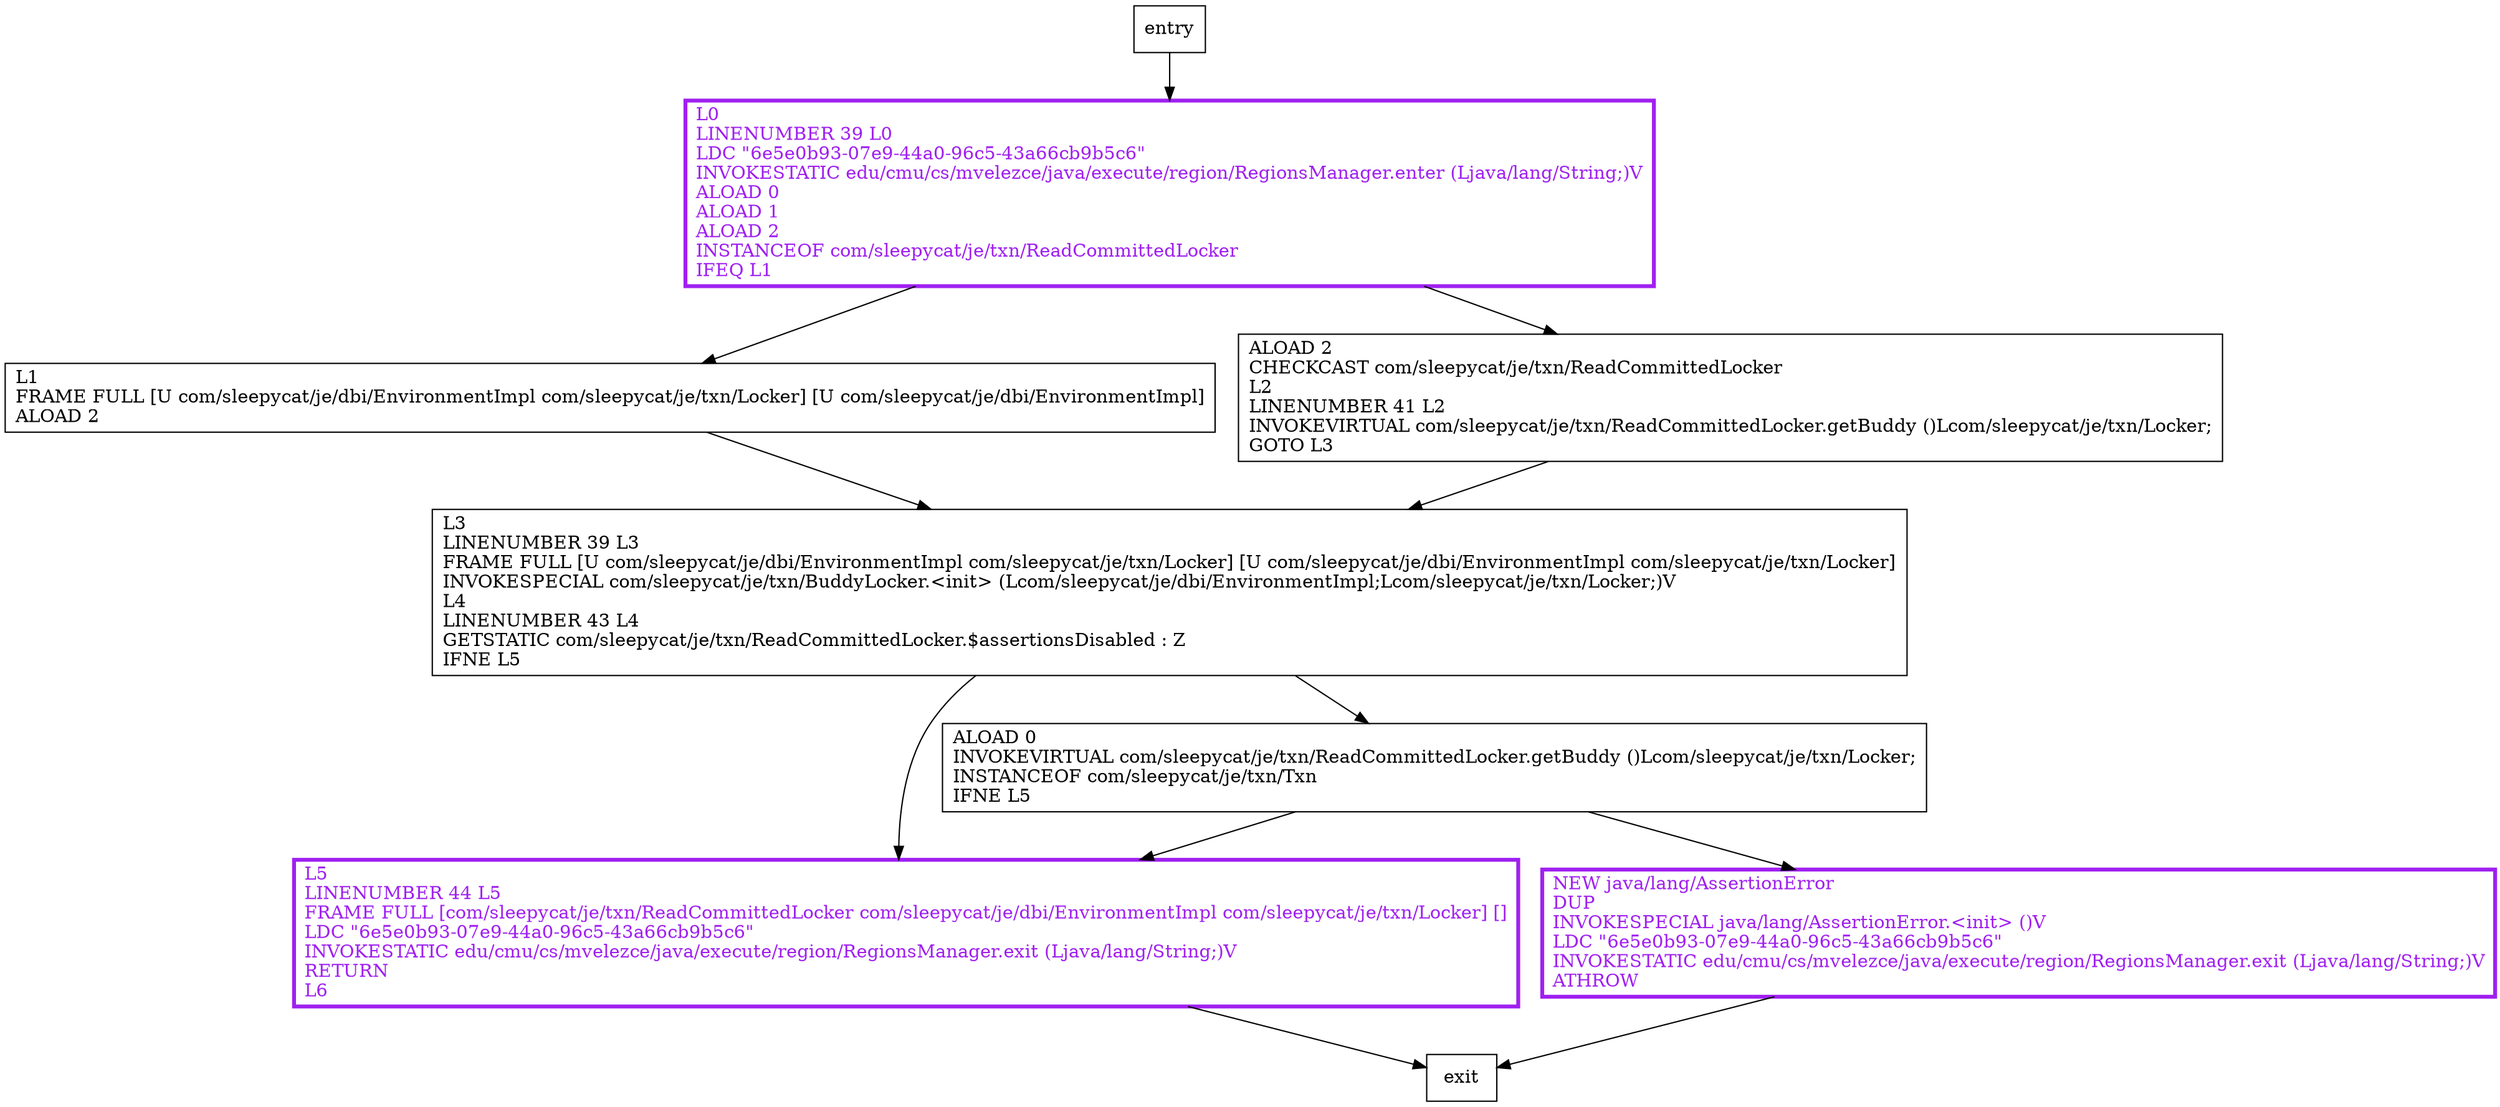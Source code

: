 digraph <init> {
node [shape=record];
1275462019 [label="ALOAD 0\lINVOKEVIRTUAL com/sleepycat/je/txn/ReadCommittedLocker.getBuddy ()Lcom/sleepycat/je/txn/Locker;\lINSTANCEOF com/sleepycat/je/txn/Txn\lIFNE L5\l"];
611153748 [label="L5\lLINENUMBER 44 L5\lFRAME FULL [com/sleepycat/je/txn/ReadCommittedLocker com/sleepycat/je/dbi/EnvironmentImpl com/sleepycat/je/txn/Locker] []\lLDC \"6e5e0b93-07e9-44a0-96c5-43a66cb9b5c6\"\lINVOKESTATIC edu/cmu/cs/mvelezce/java/execute/region/RegionsManager.exit (Ljava/lang/String;)V\lRETURN\lL6\l"];
1546795089 [label="L3\lLINENUMBER 39 L3\lFRAME FULL [U com/sleepycat/je/dbi/EnvironmentImpl com/sleepycat/je/txn/Locker] [U com/sleepycat/je/dbi/EnvironmentImpl com/sleepycat/je/txn/Locker]\lINVOKESPECIAL com/sleepycat/je/txn/BuddyLocker.\<init\> (Lcom/sleepycat/je/dbi/EnvironmentImpl;Lcom/sleepycat/je/txn/Locker;)V\lL4\lLINENUMBER 43 L4\lGETSTATIC com/sleepycat/je/txn/ReadCommittedLocker.$assertionsDisabled : Z\lIFNE L5\l"];
1262259209 [label="NEW java/lang/AssertionError\lDUP\lINVOKESPECIAL java/lang/AssertionError.\<init\> ()V\lLDC \"6e5e0b93-07e9-44a0-96c5-43a66cb9b5c6\"\lINVOKESTATIC edu/cmu/cs/mvelezce/java/execute/region/RegionsManager.exit (Ljava/lang/String;)V\lATHROW\l"];
961161515 [label="L1\lFRAME FULL [U com/sleepycat/je/dbi/EnvironmentImpl com/sleepycat/je/txn/Locker] [U com/sleepycat/je/dbi/EnvironmentImpl]\lALOAD 2\l"];
993551328 [label="L0\lLINENUMBER 39 L0\lLDC \"6e5e0b93-07e9-44a0-96c5-43a66cb9b5c6\"\lINVOKESTATIC edu/cmu/cs/mvelezce/java/execute/region/RegionsManager.enter (Ljava/lang/String;)V\lALOAD 0\lALOAD 1\lALOAD 2\lINSTANCEOF com/sleepycat/je/txn/ReadCommittedLocker\lIFEQ L1\l"];
582263091 [label="ALOAD 2\lCHECKCAST com/sleepycat/je/txn/ReadCommittedLocker\lL2\lLINENUMBER 41 L2\lINVOKEVIRTUAL com/sleepycat/je/txn/ReadCommittedLocker.getBuddy ()Lcom/sleepycat/je/txn/Locker;\lGOTO L3\l"];
entry;
exit;
entry -> 993551328
1275462019 -> 611153748
1275462019 -> 1262259209
611153748 -> exit
1546795089 -> 1275462019
1546795089 -> 611153748
1262259209 -> exit
961161515 -> 1546795089
993551328 -> 961161515
993551328 -> 582263091
582263091 -> 1546795089
611153748[fontcolor="purple", penwidth=3, color="purple"];
1262259209[fontcolor="purple", penwidth=3, color="purple"];
993551328[fontcolor="purple", penwidth=3, color="purple"];
}
